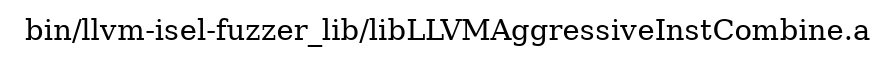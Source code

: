 digraph "bin/llvm-isel-fuzzer_lib/libLLVMAggressiveInstCombine.a" {
	label="bin/llvm-isel-fuzzer_lib/libLLVMAggressiveInstCombine.a";
	rankdir=LR;

}
